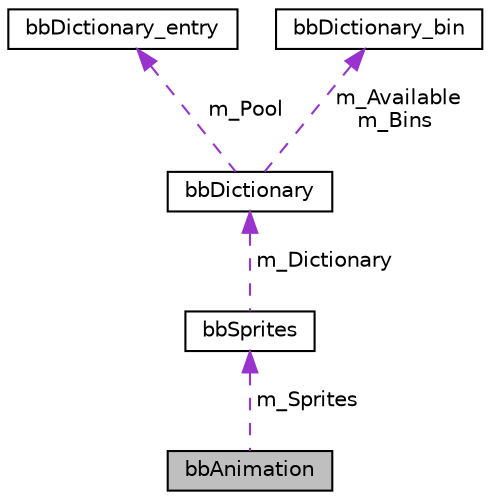digraph "bbAnimation"
{
 // LATEX_PDF_SIZE
  edge [fontname="Helvetica",fontsize="10",labelfontname="Helvetica",labelfontsize="10"];
  node [fontname="Helvetica",fontsize="10",shape=record];
  Node1 [label="bbAnimation",height=0.2,width=0.4,color="black", fillcolor="grey75", style="filled", fontcolor="black",tooltip=" "];
  Node2 -> Node1 [dir="back",color="darkorchid3",fontsize="10",style="dashed",label=" m_Sprites" ,fontname="Helvetica"];
  Node2 [label="bbSprites",height=0.2,width=0.4,color="black", fillcolor="white", style="filled",URL="$structbbSprites.html",tooltip=" "];
  Node3 -> Node2 [dir="back",color="darkorchid3",fontsize="10",style="dashed",label=" m_Dictionary" ,fontname="Helvetica"];
  Node3 [label="bbDictionary",height=0.2,width=0.4,color="black", fillcolor="white", style="filled",URL="$structbbDictionary.html",tooltip=" "];
  Node4 -> Node3 [dir="back",color="darkorchid3",fontsize="10",style="dashed",label=" m_Pool" ,fontname="Helvetica"];
  Node4 [label="bbDictionary_entry",height=0.2,width=0.4,color="black", fillcolor="white", style="filled",URL="$structbbDictionary__entry.html",tooltip=" "];
  Node5 -> Node3 [dir="back",color="darkorchid3",fontsize="10",style="dashed",label=" m_Available\nm_Bins" ,fontname="Helvetica"];
  Node5 [label="bbDictionary_bin",height=0.2,width=0.4,color="black", fillcolor="white", style="filled",URL="$structbbDictionary__bin.html",tooltip=" "];
}

